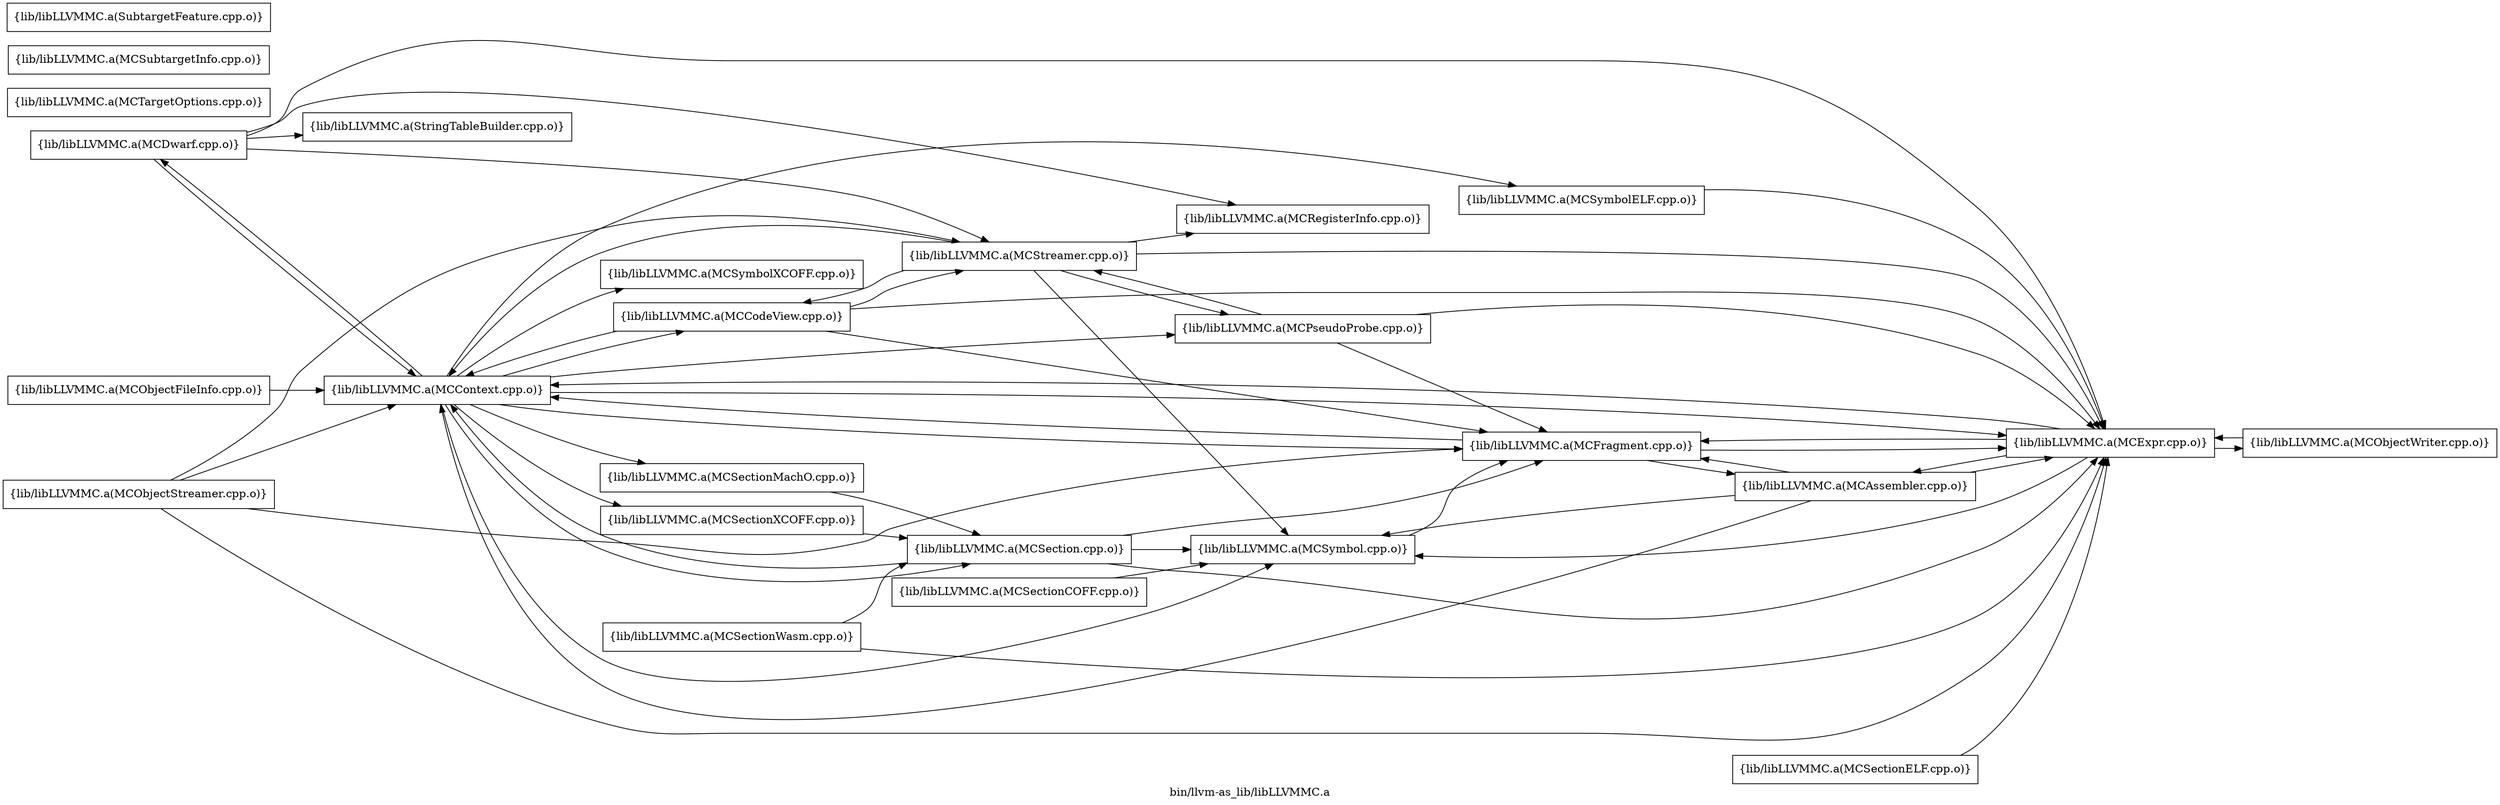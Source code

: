 digraph "bin/llvm-as_lib/libLLVMMC.a" {
	label="bin/llvm-as_lib/libLLVMMC.a";
	rankdir=LR;

	Node0x55bf19d61ba8 [shape=record,shape=box,group=0,label="{lib/libLLVMMC.a(StringTableBuilder.cpp.o)}"];
	Node0x55bf19d5e8b8 [shape=record,shape=box,group=0,label="{lib/libLLVMMC.a(MCContext.cpp.o)}"];
	Node0x55bf19d5e8b8 -> Node0x55bf19d58fa8;
	Node0x55bf19d5e8b8 -> Node0x55bf19d5e048;
	Node0x55bf19d5e8b8 -> Node0x55bf19d5f088;
	Node0x55bf19d5e8b8 -> Node0x55bf19d5ba78;
	Node0x55bf19d5e8b8 -> Node0x55bf19d5ce28;
	Node0x55bf19d5e8b8 -> Node0x55bf19d61b58;
	Node0x55bf19d5e8b8 -> Node0x55bf19d5fa88;
	Node0x55bf19d5e8b8 -> Node0x55bf19d5f628;
	Node0x55bf19d5e8b8 -> Node0x55bf19d5d7d8;
	Node0x55bf19d5e8b8 -> Node0x55bf19d5c978;
	Node0x55bf19d5e8b8 -> Node0x55bf19d58ff8;
	Node0x55bf19d5b758 [shape=record,shape=box,group=0,label="{lib/libLLVMMC.a(MCObjectFileInfo.cpp.o)}"];
	Node0x55bf19d5b758 -> Node0x55bf19d5e8b8;
	Node0x55bf19d5c388 [shape=record,shape=box,group=0,label="{lib/libLLVMMC.a(MCStreamer.cpp.o)}"];
	Node0x55bf19d5c388 -> Node0x55bf19d58fa8;
	Node0x55bf19d5c388 -> Node0x55bf19d5e8b8;
	Node0x55bf19d5c388 -> Node0x55bf19d5f088;
	Node0x55bf19d5c388 -> Node0x55bf19d5ce28;
	Node0x55bf19d5c388 -> Node0x55bf19d599a8;
	Node0x55bf19d5c388 -> Node0x55bf19d5d7d8;
	Node0x55bf19d58b48 [shape=record,shape=box,group=0,label="{lib/libLLVMMC.a(MCTargetOptions.cpp.o)}"];
	Node0x55bf19d5f088 [shape=record,shape=box,group=0,label="{lib/libLLVMMC.a(MCExpr.cpp.o)}"];
	Node0x55bf19d5f088 -> Node0x55bf19d5e8b8;
	Node0x55bf19d5f088 -> Node0x55bf19d5f808;
	Node0x55bf19d5f088 -> Node0x55bf19d5ba78;
	Node0x55bf19d5f088 -> Node0x55bf19d5d0f8;
	Node0x55bf19d5f088 -> Node0x55bf19d5d7d8;
	Node0x55bf19d58fa8 [shape=record,shape=box,group=0,label="{lib/libLLVMMC.a(MCCodeView.cpp.o)}"];
	Node0x55bf19d58fa8 -> Node0x55bf19d5e8b8;
	Node0x55bf19d58fa8 -> Node0x55bf19d5f088;
	Node0x55bf19d58fa8 -> Node0x55bf19d5ba78;
	Node0x55bf19d58fa8 -> Node0x55bf19d5c388;
	Node0x55bf19d5e048 [shape=record,shape=box,group=0,label="{lib/libLLVMMC.a(MCDwarf.cpp.o)}"];
	Node0x55bf19d5e048 -> Node0x55bf19d5e8b8;
	Node0x55bf19d5e048 -> Node0x55bf19d5f088;
	Node0x55bf19d5e048 -> Node0x55bf19d599a8;
	Node0x55bf19d5e048 -> Node0x55bf19d5c388;
	Node0x55bf19d5e048 -> Node0x55bf19d61ba8;
	Node0x55bf19d599a8 [shape=record,shape=box,group=0,label="{lib/libLLVMMC.a(MCRegisterInfo.cpp.o)}"];
	Node0x55bf19d5f2b8 [shape=record,shape=box,group=0,label="{lib/libLLVMMC.a(MCSectionCOFF.cpp.o)}"];
	Node0x55bf19d5f2b8 -> Node0x55bf19d5d7d8;
	Node0x55bf19d5fa88 [shape=record,shape=box,group=0,label="{lib/libLLVMMC.a(MCSectionMachO.cpp.o)}"];
	Node0x55bf19d5fa88 -> Node0x55bf19d61b58;
	Node0x55bf19d5d7d8 [shape=record,shape=box,group=0,label="{lib/libLLVMMC.a(MCSymbol.cpp.o)}"];
	Node0x55bf19d5d7d8 -> Node0x55bf19d5ba78;
	Node0x55bf19d5ba78 [shape=record,shape=box,group=0,label="{lib/libLLVMMC.a(MCFragment.cpp.o)}"];
	Node0x55bf19d5ba78 -> Node0x55bf19d5e8b8;
	Node0x55bf19d5ba78 -> Node0x55bf19d5f088;
	Node0x55bf19d5ba78 -> Node0x55bf19d5f808;
	Node0x55bf19d5ce28 [shape=record,shape=box,group=0,label="{lib/libLLVMMC.a(MCPseudoProbe.cpp.o)}"];
	Node0x55bf19d5ce28 -> Node0x55bf19d5f088;
	Node0x55bf19d5ce28 -> Node0x55bf19d5ba78;
	Node0x55bf19d5ce28 -> Node0x55bf19d5c388;
	Node0x55bf19d61b58 [shape=record,shape=box,group=0,label="{lib/libLLVMMC.a(MCSection.cpp.o)}"];
	Node0x55bf19d61b58 -> Node0x55bf19d5e8b8;
	Node0x55bf19d61b58 -> Node0x55bf19d5f088;
	Node0x55bf19d61b58 -> Node0x55bf19d5ba78;
	Node0x55bf19d61b58 -> Node0x55bf19d5d7d8;
	Node0x55bf19d5f628 [shape=record,shape=box,group=0,label="{lib/libLLVMMC.a(MCSectionXCOFF.cpp.o)}"];
	Node0x55bf19d5f628 -> Node0x55bf19d61b58;
	Node0x55bf19d5c978 [shape=record,shape=box,group=0,label="{lib/libLLVMMC.a(MCSymbolELF.cpp.o)}"];
	Node0x55bf19d5c978 -> Node0x55bf19d5f088;
	Node0x55bf19d58ff8 [shape=record,shape=box,group=0,label="{lib/libLLVMMC.a(MCSymbolXCOFF.cpp.o)}"];
	Node0x55bf19d5f808 [shape=record,shape=box,group=0,label="{lib/libLLVMMC.a(MCAssembler.cpp.o)}"];
	Node0x55bf19d5f808 -> Node0x55bf19d5e8b8;
	Node0x55bf19d5f808 -> Node0x55bf19d5f088;
	Node0x55bf19d5f808 -> Node0x55bf19d5ba78;
	Node0x55bf19d5f808 -> Node0x55bf19d5d7d8;
	Node0x55bf19d5d0f8 [shape=record,shape=box,group=0,label="{lib/libLLVMMC.a(MCObjectWriter.cpp.o)}"];
	Node0x55bf19d5d0f8 -> Node0x55bf19d5f088;
	Node0x55bf19d5b528 [shape=record,shape=box,group=0,label="{lib/libLLVMMC.a(MCObjectStreamer.cpp.o)}"];
	Node0x55bf19d5b528 -> Node0x55bf19d5e8b8;
	Node0x55bf19d5b528 -> Node0x55bf19d5f088;
	Node0x55bf19d5b528 -> Node0x55bf19d5ba78;
	Node0x55bf19d5b528 -> Node0x55bf19d5c388;
	Node0x55bf19d5dd78 [shape=record,shape=box,group=0,label="{lib/libLLVMMC.a(MCSectionELF.cpp.o)}"];
	Node0x55bf19d5dd78 -> Node0x55bf19d5f088;
	Node0x55bf19d5fdf8 [shape=record,shape=box,group=0,label="{lib/libLLVMMC.a(MCSectionWasm.cpp.o)}"];
	Node0x55bf19d5fdf8 -> Node0x55bf19d5f088;
	Node0x55bf19d5fdf8 -> Node0x55bf19d61b58;
	Node0x55bf19d5bed8 [shape=record,shape=box,group=0,label="{lib/libLLVMMC.a(MCSubtargetInfo.cpp.o)}"];
	Node0x55bf19d61838 [shape=record,shape=box,group=0,label="{lib/libLLVMMC.a(SubtargetFeature.cpp.o)}"];
}
